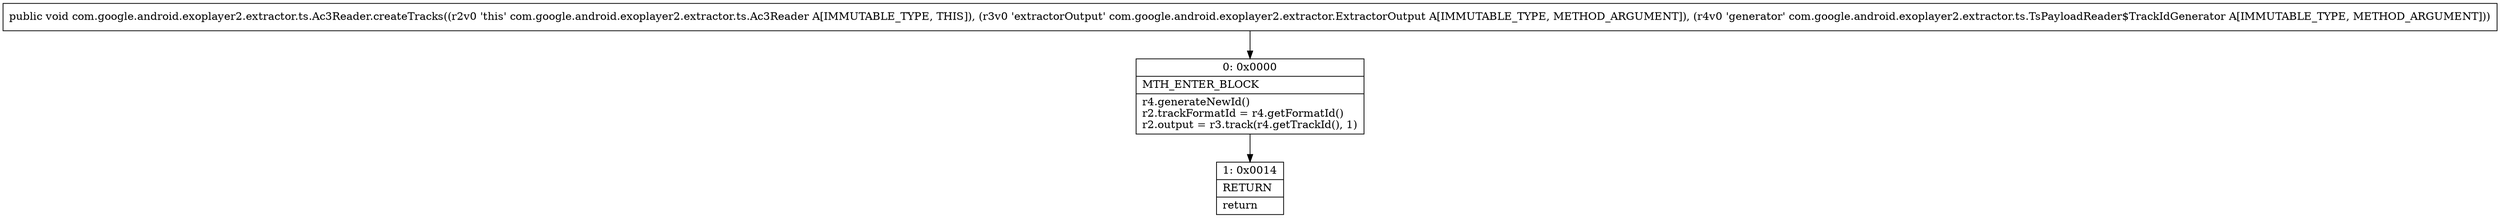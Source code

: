 digraph "CFG forcom.google.android.exoplayer2.extractor.ts.Ac3Reader.createTracks(Lcom\/google\/android\/exoplayer2\/extractor\/ExtractorOutput;Lcom\/google\/android\/exoplayer2\/extractor\/ts\/TsPayloadReader$TrackIdGenerator;)V" {
Node_0 [shape=record,label="{0\:\ 0x0000|MTH_ENTER_BLOCK\l|r4.generateNewId()\lr2.trackFormatId = r4.getFormatId()\lr2.output = r3.track(r4.getTrackId(), 1)\l}"];
Node_1 [shape=record,label="{1\:\ 0x0014|RETURN\l|return\l}"];
MethodNode[shape=record,label="{public void com.google.android.exoplayer2.extractor.ts.Ac3Reader.createTracks((r2v0 'this' com.google.android.exoplayer2.extractor.ts.Ac3Reader A[IMMUTABLE_TYPE, THIS]), (r3v0 'extractorOutput' com.google.android.exoplayer2.extractor.ExtractorOutput A[IMMUTABLE_TYPE, METHOD_ARGUMENT]), (r4v0 'generator' com.google.android.exoplayer2.extractor.ts.TsPayloadReader$TrackIdGenerator A[IMMUTABLE_TYPE, METHOD_ARGUMENT])) }"];
MethodNode -> Node_0;
Node_0 -> Node_1;
}

